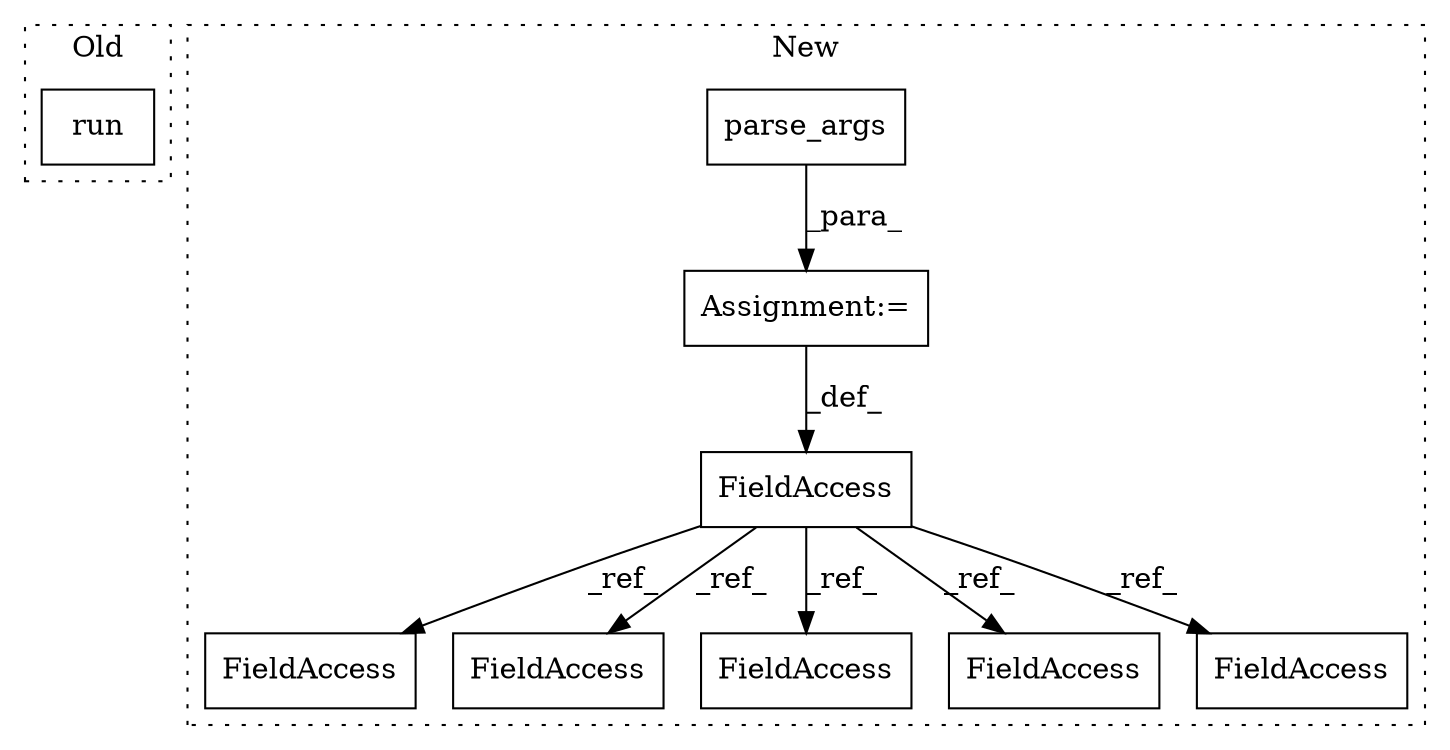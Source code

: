 digraph G {
subgraph cluster0 {
1 [label="run" a="32" s="5388" l="5" shape="box"];
label = "Old";
style="dotted";
}
subgraph cluster1 {
2 [label="parse_args" a="32" s="5510" l="12" shape="box"];
3 [label="Assignment:=" a="7" s="5509" l="1" shape="box"];
4 [label="FieldAccess" a="22" s="5505" l="4" shape="box"];
5 [label="FieldAccess" a="22" s="5536" l="4" shape="box"];
6 [label="FieldAccess" a="22" s="5615" l="4" shape="box"];
7 [label="FieldAccess" a="22" s="5600" l="4" shape="box"];
8 [label="FieldAccess" a="22" s="5557" l="4" shape="box"];
9 [label="FieldAccess" a="22" s="5580" l="4" shape="box"];
label = "New";
style="dotted";
}
2 -> 3 [label="_para_"];
3 -> 4 [label="_def_"];
4 -> 6 [label="_ref_"];
4 -> 7 [label="_ref_"];
4 -> 5 [label="_ref_"];
4 -> 8 [label="_ref_"];
4 -> 9 [label="_ref_"];
}